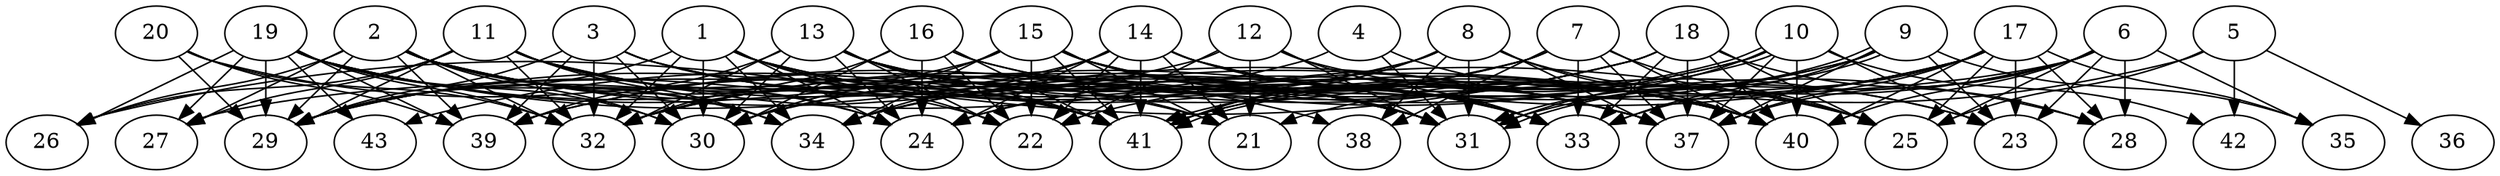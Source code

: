 // DAG (tier=3-complex, mode=data, n=43, ccr=0.516, fat=0.819, density=0.662, regular=0.297, jump=0.209, mindata=4194304, maxdata=33554432)
// DAG automatically generated by daggen at Sun Aug 24 16:33:35 2025
// /home/ermia/Project/Environments/daggen/bin/daggen --dot --ccr 0.516 --fat 0.819 --regular 0.297 --density 0.662 --jump 0.209 --mindata 4194304 --maxdata 33554432 -n 43 
digraph G {
  1 [size="244438871365264605184", alpha="0.09", expect_size="122219435682632302592"]
  1 -> 22 [size ="312754451775488"]
  1 -> 24 [size ="312754451775488"]
  1 -> 29 [size ="312754451775488"]
  1 -> 30 [size ="312754451775488"]
  1 -> 32 [size ="312754451775488"]
  1 -> 34 [size ="312754451775488"]
  1 -> 37 [size ="312754451775488"]
  1 -> 40 [size ="312754451775488"]
  1 -> 41 [size ="312754451775488"]
  2 [size="8276848734442656628736", alpha="0.13", expect_size="4138424367221328314368"]
  2 -> 21 [size ="3273406942281728"]
  2 -> 22 [size ="3273406942281728"]
  2 -> 24 [size ="3273406942281728"]
  2 -> 26 [size ="3273406942281728"]
  2 -> 27 [size ="3273406942281728"]
  2 -> 29 [size ="3273406942281728"]
  2 -> 30 [size ="3273406942281728"]
  2 -> 31 [size ="3273406942281728"]
  2 -> 32 [size ="3273406942281728"]
  2 -> 34 [size ="3273406942281728"]
  2 -> 37 [size ="3273406942281728"]
  2 -> 39 [size ="3273406942281728"]
  3 [size="10696527897834600", alpha="0.00", expect_size="5348263948917300"]
  3 -> 29 [size ="731941959630848"]
  3 -> 30 [size ="731941959630848"]
  3 -> 31 [size ="731941959630848"]
  3 -> 32 [size ="731941959630848"]
  3 -> 33 [size ="731941959630848"]
  3 -> 39 [size ="731941959630848"]
  3 -> 41 [size ="731941959630848"]
  4 [size="108656977462165504000", alpha="0.12", expect_size="54328488731082752000"]
  4 -> 30 [size ="182163655884800"]
  4 -> 31 [size ="182163655884800"]
  4 -> 40 [size ="182163655884800"]
  5 [size="20771197170003369984", alpha="0.01", expect_size="10385598585001684992"]
  5 -> 22 [size ="8845751308255232"]
  5 -> 25 [size ="8845751308255232"]
  5 -> 36 [size ="8845751308255232"]
  5 -> 42 [size ="8845751308255232"]
  6 [size="206627512582766816", alpha="0.18", expect_size="103313756291383408"]
  6 -> 21 [size ="5990013753884672"]
  6 -> 23 [size ="5990013753884672"]
  6 -> 25 [size ="5990013753884672"]
  6 -> 27 [size ="5990013753884672"]
  6 -> 28 [size ="5990013753884672"]
  6 -> 31 [size ="5990013753884672"]
  6 -> 35 [size ="5990013753884672"]
  6 -> 37 [size ="5990013753884672"]
  6 -> 40 [size ="5990013753884672"]
  7 [size="1154450088613016832", alpha="0.06", expect_size="577225044306508416"]
  7 -> 24 [size ="441899823398912"]
  7 -> 25 [size ="441899823398912"]
  7 -> 33 [size ="441899823398912"]
  7 -> 34 [size ="441899823398912"]
  7 -> 37 [size ="441899823398912"]
  7 -> 38 [size ="441899823398912"]
  7 -> 40 [size ="441899823398912"]
  7 -> 43 [size ="441899823398912"]
  8 [size="159443813088809344", alpha="0.14", expect_size="79721906544404672"]
  8 -> 25 [size ="3882324697546752"]
  8 -> 29 [size ="3882324697546752"]
  8 -> 31 [size ="3882324697546752"]
  8 -> 34 [size ="3882324697546752"]
  8 -> 37 [size ="3882324697546752"]
  8 -> 38 [size ="3882324697546752"]
  8 -> 40 [size ="3882324697546752"]
  8 -> 41 [size ="3882324697546752"]
  9 [size="2193852054950291712", alpha="0.19", expect_size="1096926027475145856"]
  9 -> 23 [size ="2037266197250048"]
  9 -> 31 [size ="2037266197250048"]
  9 -> 31 [size ="2037266197250048"]
  9 -> 33 [size ="2037266197250048"]
  9 -> 34 [size ="2037266197250048"]
  9 -> 35 [size ="2037266197250048"]
  9 -> 37 [size ="2037266197250048"]
  9 -> 41 [size ="2037266197250048"]
  10 [size="8016703718450910208", alpha="0.15", expect_size="4008351859225455104"]
  10 -> 23 [size ="3279043457712128"]
  10 -> 31 [size ="3279043457712128"]
  10 -> 32 [size ="3279043457712128"]
  10 -> 37 [size ="3279043457712128"]
  10 -> 39 [size ="3279043457712128"]
  10 -> 40 [size ="3279043457712128"]
  10 -> 41 [size ="3279043457712128"]
  10 -> 41 [size ="3279043457712128"]
  10 -> 42 [size ="3279043457712128"]
  11 [size="26658956496322384887808", alpha="0.18", expect_size="13329478248161192443904"]
  11 -> 24 [size ="7139241683320832"]
  11 -> 25 [size ="7139241683320832"]
  11 -> 26 [size ="7139241683320832"]
  11 -> 27 [size ="7139241683320832"]
  11 -> 29 [size ="7139241683320832"]
  11 -> 31 [size ="7139241683320832"]
  11 -> 32 [size ="7139241683320832"]
  11 -> 34 [size ="7139241683320832"]
  11 -> 41 [size ="7139241683320832"]
  12 [size="90310506297367888", alpha="0.17", expect_size="45155253148683944"]
  12 -> 21 [size ="6800265206300672"]
  12 -> 22 [size ="6800265206300672"]
  12 -> 23 [size ="6800265206300672"]
  12 -> 29 [size ="6800265206300672"]
  12 -> 31 [size ="6800265206300672"]
  12 -> 33 [size ="6800265206300672"]
  13 [size="9103419669506894848", alpha="0.12", expect_size="4551709834753447424"]
  13 -> 21 [size ="6007511022829568"]
  13 -> 22 [size ="6007511022829568"]
  13 -> 24 [size ="6007511022829568"]
  13 -> 30 [size ="6007511022829568"]
  13 -> 31 [size ="6007511022829568"]
  13 -> 32 [size ="6007511022829568"]
  13 -> 33 [size ="6007511022829568"]
  13 -> 39 [size ="6007511022829568"]
  13 -> 40 [size ="6007511022829568"]
  13 -> 41 [size ="6007511022829568"]
  14 [size="363867019511484672", alpha="0.20", expect_size="181933509755742336"]
  14 -> 21 [size ="7184832316571648"]
  14 -> 22 [size ="7184832316571648"]
  14 -> 24 [size ="7184832316571648"]
  14 -> 25 [size ="7184832316571648"]
  14 -> 28 [size ="7184832316571648"]
  14 -> 32 [size ="7184832316571648"]
  14 -> 33 [size ="7184832316571648"]
  14 -> 34 [size ="7184832316571648"]
  14 -> 41 [size ="7184832316571648"]
  15 [size="172981063889503936", alpha="0.05", expect_size="86490531944751968"]
  15 -> 21 [size ="4232400393469952"]
  15 -> 22 [size ="4232400393469952"]
  15 -> 23 [size ="4232400393469952"]
  15 -> 29 [size ="4232400393469952"]
  15 -> 30 [size ="4232400393469952"]
  15 -> 31 [size ="4232400393469952"]
  15 -> 33 [size ="4232400393469952"]
  15 -> 34 [size ="4232400393469952"]
  15 -> 40 [size ="4232400393469952"]
  15 -> 41 [size ="4232400393469952"]
  16 [size="1325222100057727744", alpha="0.12", expect_size="662611050028863872"]
  16 -> 22 [size ="707698412748800"]
  16 -> 24 [size ="707698412748800"]
  16 -> 30 [size ="707698412748800"]
  16 -> 32 [size ="707698412748800"]
  16 -> 37 [size ="707698412748800"]
  16 -> 40 [size ="707698412748800"]
  16 -> 41 [size ="707698412748800"]
  17 [size="3782149908380292096", alpha="0.08", expect_size="1891074954190146048"]
  17 -> 23 [size ="6632689146789888"]
  17 -> 24 [size ="6632689146789888"]
  17 -> 25 [size ="6632689146789888"]
  17 -> 28 [size ="6632689146789888"]
  17 -> 30 [size ="6632689146789888"]
  17 -> 33 [size ="6632689146789888"]
  17 -> 35 [size ="6632689146789888"]
  17 -> 37 [size ="6632689146789888"]
  17 -> 40 [size ="6632689146789888"]
  17 -> 41 [size ="6632689146789888"]
  18 [size="22530826969411309535232", alpha="0.14", expect_size="11265413484705654767616"]
  18 -> 25 [size ="6381773827080192"]
  18 -> 26 [size ="6381773827080192"]
  18 -> 28 [size ="6381773827080192"]
  18 -> 32 [size ="6381773827080192"]
  18 -> 33 [size ="6381773827080192"]
  18 -> 37 [size ="6381773827080192"]
  18 -> 39 [size ="6381773827080192"]
  18 -> 40 [size ="6381773827080192"]
  19 [size="19702034711341448", alpha="0.19", expect_size="9851017355670724"]
  19 -> 26 [size ="348229984059392"]
  19 -> 27 [size ="348229984059392"]
  19 -> 29 [size ="348229984059392"]
  19 -> 30 [size ="348229984059392"]
  19 -> 31 [size ="348229984059392"]
  19 -> 32 [size ="348229984059392"]
  19 -> 34 [size ="348229984059392"]
  19 -> 37 [size ="348229984059392"]
  19 -> 38 [size ="348229984059392"]
  19 -> 39 [size ="348229984059392"]
  19 -> 43 [size ="348229984059392"]
  20 [size="34110273272208754212864", alpha="0.15", expect_size="17055136636104377106432"]
  20 -> 29 [size ="8414212053270528"]
  20 -> 32 [size ="8414212053270528"]
  20 -> 39 [size ="8414212053270528"]
  20 -> 41 [size ="8414212053270528"]
  21 [size="130784930012548032", alpha="0.08", expect_size="65392465006274016"]
  22 [size="4338122486348085460992", alpha="0.01", expect_size="2169061243174042730496"]
  23 [size="4784751286932566016", alpha="0.12", expect_size="2392375643466283008"]
  24 [size="1750324446158773026816", alpha="0.02", expect_size="875162223079386513408"]
  25 [size="2045241387950291288064", alpha="0.02", expect_size="1022620693975145644032"]
  26 [size="264308371109184288", alpha="0.18", expect_size="132154185554592144"]
  27 [size="77791229159530032", alpha="0.09", expect_size="38895614579765016"]
  28 [size="117085713521859168", alpha="0.00", expect_size="58542856760929584"]
  29 [size="39619428238152184", alpha="0.13", expect_size="19809714119076092"]
  30 [size="2945085025051012497408", alpha="0.15", expect_size="1472542512525506248704"]
  31 [size="1087586118922136960", alpha="0.15", expect_size="543793059461068480"]
  32 [size="1815236447369630208", alpha="0.11", expect_size="907618223684815104"]
  33 [size="1091517916433631360", alpha="0.01", expect_size="545758958216815680"]
  34 [size="260125168556802656", alpha="0.08", expect_size="130062584278401328"]
  35 [size="23760696374198272000000", alpha="0.07", expect_size="11880348187099136000000"]
  36 [size="3151715039919334227968", alpha="0.12", expect_size="1575857519959667113984"]
  37 [size="155580367406941568", alpha="0.18", expect_size="77790183703470784"]
  38 [size="8829388761935107072", alpha="0.19", expect_size="4414694380967553536"]
  39 [size="85727852832262979584", alpha="0.05", expect_size="42863926416131489792"]
  40 [size="5391531543829175296", alpha="0.15", expect_size="2695765771914587648"]
  41 [size="10716572231629625344", alpha="0.15", expect_size="5358286115814812672"]
  42 [size="16690871635594000384", alpha="0.14", expect_size="8345435817797000192"]
  43 [size="19708954896451040", alpha="0.16", expect_size="9854477448225520"]
}